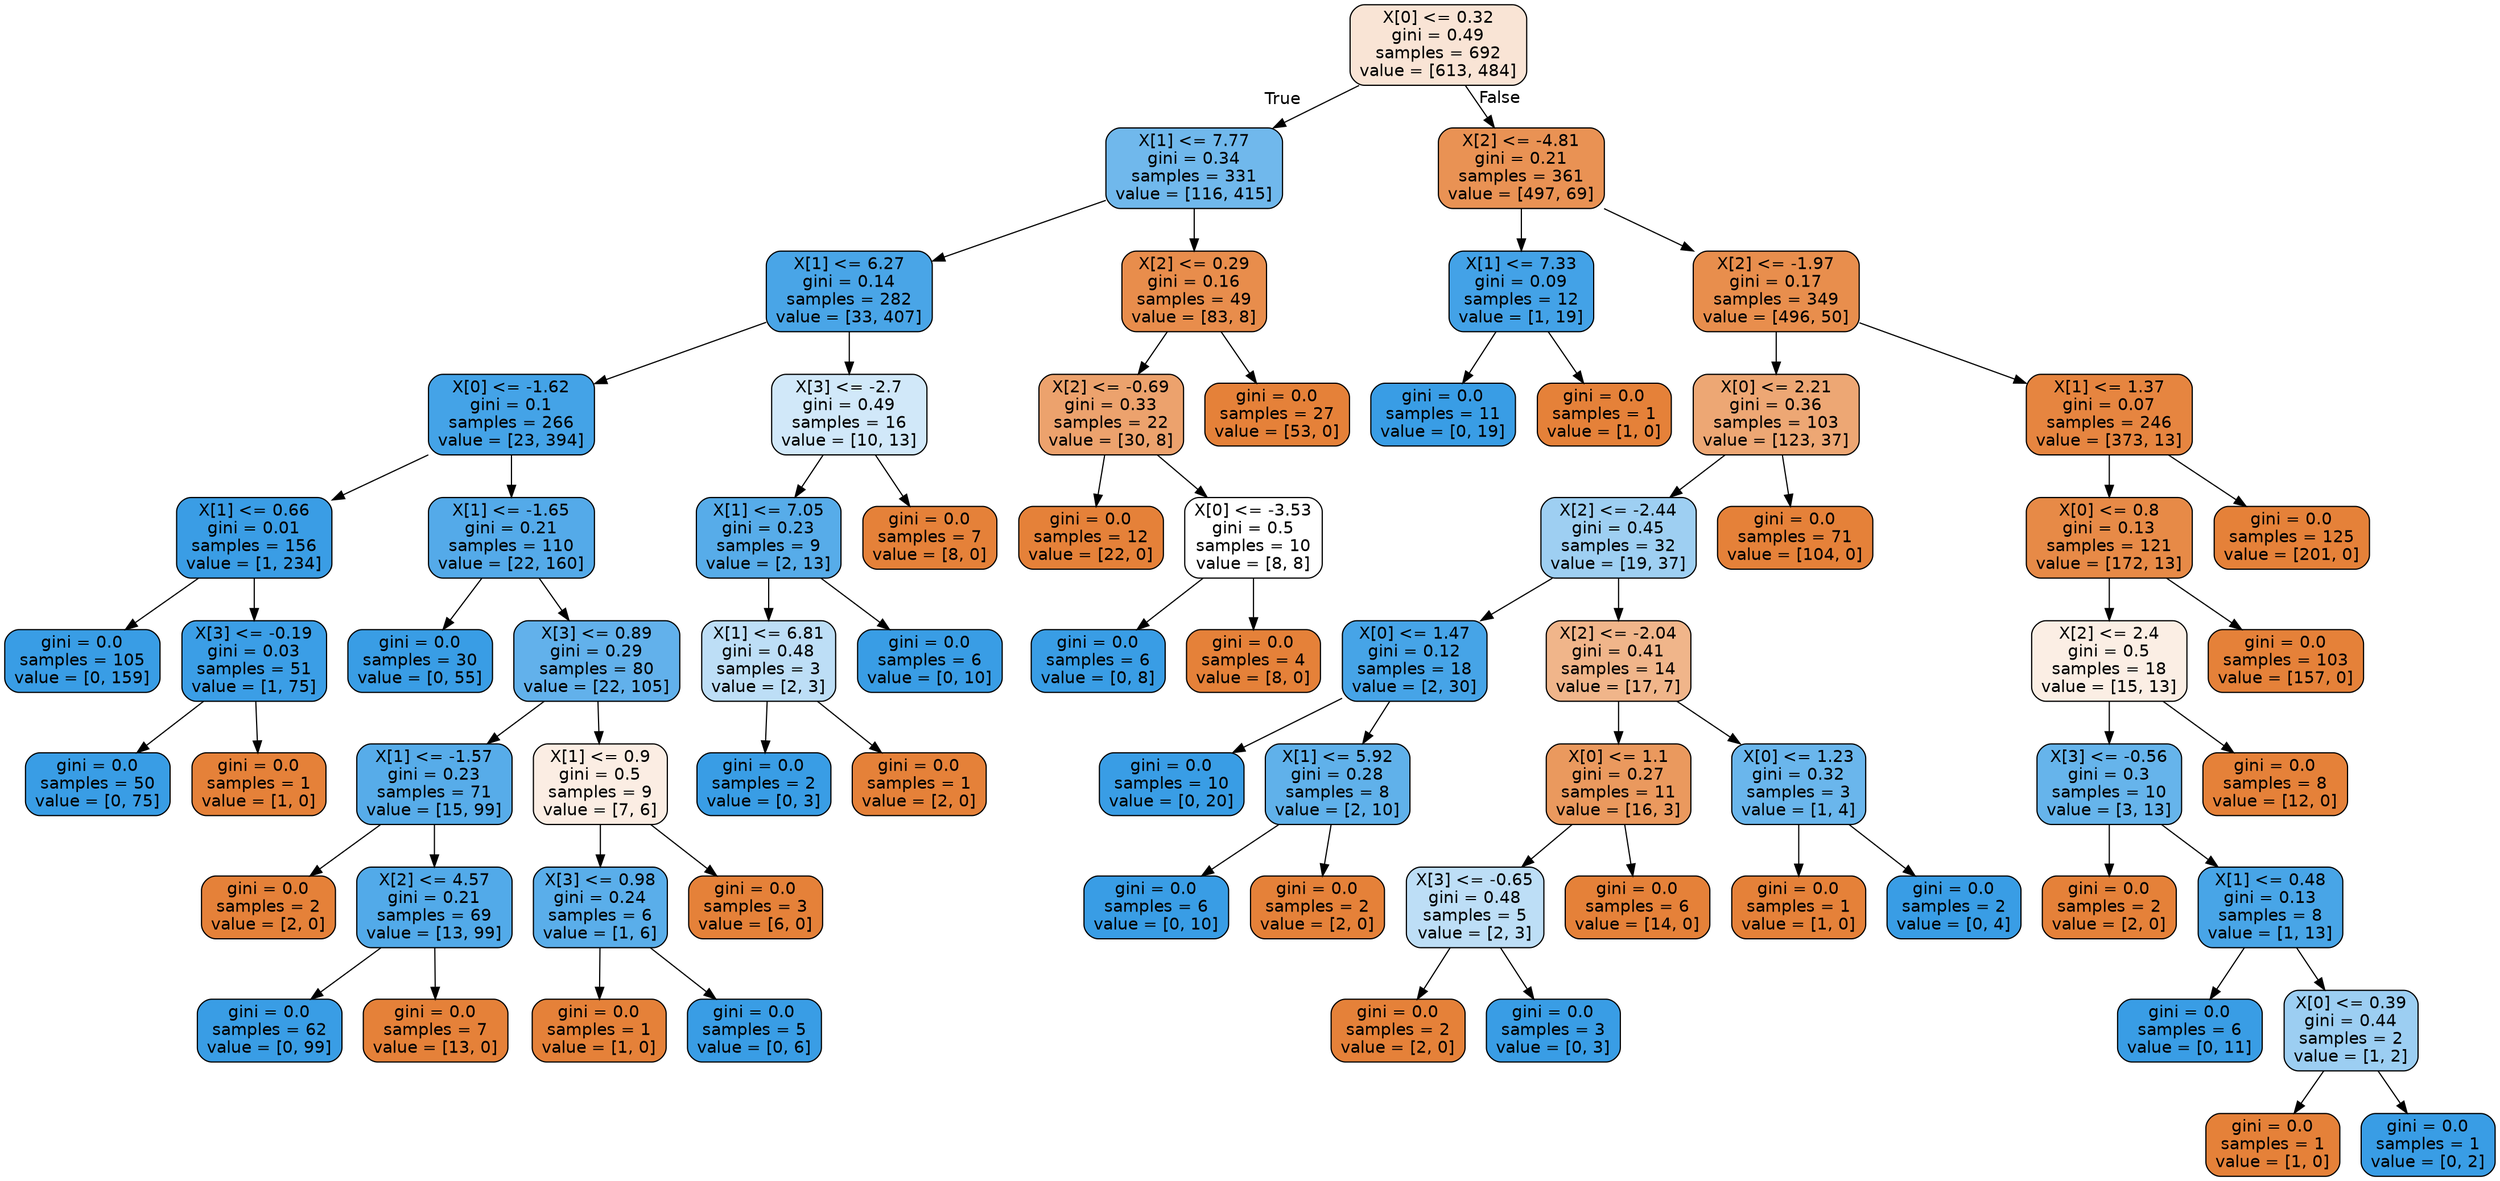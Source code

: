 digraph Tree {
node [shape=box, style="filled, rounded", color="black", fontname=helvetica] ;
edge [fontname=helvetica] ;
0 [label="X[0] <= 0.32\ngini = 0.49\nsamples = 692\nvalue = [613, 484]", fillcolor="#e5813936"] ;
1 [label="X[1] <= 7.77\ngini = 0.34\nsamples = 331\nvalue = [116, 415]", fillcolor="#399de5b8"] ;
0 -> 1 [labeldistance=2.5, labelangle=45, headlabel="True"] ;
2 [label="X[1] <= 6.27\ngini = 0.14\nsamples = 282\nvalue = [33, 407]", fillcolor="#399de5ea"] ;
1 -> 2 ;
3 [label="X[0] <= -1.62\ngini = 0.1\nsamples = 266\nvalue = [23, 394]", fillcolor="#399de5f0"] ;
2 -> 3 ;
4 [label="X[1] <= 0.66\ngini = 0.01\nsamples = 156\nvalue = [1, 234]", fillcolor="#399de5fe"] ;
3 -> 4 ;
5 [label="gini = 0.0\nsamples = 105\nvalue = [0, 159]", fillcolor="#399de5ff"] ;
4 -> 5 ;
6 [label="X[3] <= -0.19\ngini = 0.03\nsamples = 51\nvalue = [1, 75]", fillcolor="#399de5fc"] ;
4 -> 6 ;
7 [label="gini = 0.0\nsamples = 50\nvalue = [0, 75]", fillcolor="#399de5ff"] ;
6 -> 7 ;
8 [label="gini = 0.0\nsamples = 1\nvalue = [1, 0]", fillcolor="#e58139ff"] ;
6 -> 8 ;
9 [label="X[1] <= -1.65\ngini = 0.21\nsamples = 110\nvalue = [22, 160]", fillcolor="#399de5dc"] ;
3 -> 9 ;
10 [label="gini = 0.0\nsamples = 30\nvalue = [0, 55]", fillcolor="#399de5ff"] ;
9 -> 10 ;
11 [label="X[3] <= 0.89\ngini = 0.29\nsamples = 80\nvalue = [22, 105]", fillcolor="#399de5ca"] ;
9 -> 11 ;
12 [label="X[1] <= -1.57\ngini = 0.23\nsamples = 71\nvalue = [15, 99]", fillcolor="#399de5d8"] ;
11 -> 12 ;
13 [label="gini = 0.0\nsamples = 2\nvalue = [2, 0]", fillcolor="#e58139ff"] ;
12 -> 13 ;
14 [label="X[2] <= 4.57\ngini = 0.21\nsamples = 69\nvalue = [13, 99]", fillcolor="#399de5de"] ;
12 -> 14 ;
15 [label="gini = 0.0\nsamples = 62\nvalue = [0, 99]", fillcolor="#399de5ff"] ;
14 -> 15 ;
16 [label="gini = 0.0\nsamples = 7\nvalue = [13, 0]", fillcolor="#e58139ff"] ;
14 -> 16 ;
17 [label="X[1] <= 0.9\ngini = 0.5\nsamples = 9\nvalue = [7, 6]", fillcolor="#e5813924"] ;
11 -> 17 ;
18 [label="X[3] <= 0.98\ngini = 0.24\nsamples = 6\nvalue = [1, 6]", fillcolor="#399de5d4"] ;
17 -> 18 ;
19 [label="gini = 0.0\nsamples = 1\nvalue = [1, 0]", fillcolor="#e58139ff"] ;
18 -> 19 ;
20 [label="gini = 0.0\nsamples = 5\nvalue = [0, 6]", fillcolor="#399de5ff"] ;
18 -> 20 ;
21 [label="gini = 0.0\nsamples = 3\nvalue = [6, 0]", fillcolor="#e58139ff"] ;
17 -> 21 ;
22 [label="X[3] <= -2.7\ngini = 0.49\nsamples = 16\nvalue = [10, 13]", fillcolor="#399de53b"] ;
2 -> 22 ;
23 [label="X[1] <= 7.05\ngini = 0.23\nsamples = 9\nvalue = [2, 13]", fillcolor="#399de5d8"] ;
22 -> 23 ;
24 [label="X[1] <= 6.81\ngini = 0.48\nsamples = 3\nvalue = [2, 3]", fillcolor="#399de555"] ;
23 -> 24 ;
25 [label="gini = 0.0\nsamples = 2\nvalue = [0, 3]", fillcolor="#399de5ff"] ;
24 -> 25 ;
26 [label="gini = 0.0\nsamples = 1\nvalue = [2, 0]", fillcolor="#e58139ff"] ;
24 -> 26 ;
27 [label="gini = 0.0\nsamples = 6\nvalue = [0, 10]", fillcolor="#399de5ff"] ;
23 -> 27 ;
28 [label="gini = 0.0\nsamples = 7\nvalue = [8, 0]", fillcolor="#e58139ff"] ;
22 -> 28 ;
29 [label="X[2] <= 0.29\ngini = 0.16\nsamples = 49\nvalue = [83, 8]", fillcolor="#e58139e6"] ;
1 -> 29 ;
30 [label="X[2] <= -0.69\ngini = 0.33\nsamples = 22\nvalue = [30, 8]", fillcolor="#e58139bb"] ;
29 -> 30 ;
31 [label="gini = 0.0\nsamples = 12\nvalue = [22, 0]", fillcolor="#e58139ff"] ;
30 -> 31 ;
32 [label="X[0] <= -3.53\ngini = 0.5\nsamples = 10\nvalue = [8, 8]", fillcolor="#e5813900"] ;
30 -> 32 ;
33 [label="gini = 0.0\nsamples = 6\nvalue = [0, 8]", fillcolor="#399de5ff"] ;
32 -> 33 ;
34 [label="gini = 0.0\nsamples = 4\nvalue = [8, 0]", fillcolor="#e58139ff"] ;
32 -> 34 ;
35 [label="gini = 0.0\nsamples = 27\nvalue = [53, 0]", fillcolor="#e58139ff"] ;
29 -> 35 ;
36 [label="X[2] <= -4.81\ngini = 0.21\nsamples = 361\nvalue = [497, 69]", fillcolor="#e58139dc"] ;
0 -> 36 [labeldistance=2.5, labelangle=-45, headlabel="False"] ;
37 [label="X[1] <= 7.33\ngini = 0.09\nsamples = 12\nvalue = [1, 19]", fillcolor="#399de5f2"] ;
36 -> 37 ;
38 [label="gini = 0.0\nsamples = 11\nvalue = [0, 19]", fillcolor="#399de5ff"] ;
37 -> 38 ;
39 [label="gini = 0.0\nsamples = 1\nvalue = [1, 0]", fillcolor="#e58139ff"] ;
37 -> 39 ;
40 [label="X[2] <= -1.97\ngini = 0.17\nsamples = 349\nvalue = [496, 50]", fillcolor="#e58139e5"] ;
36 -> 40 ;
41 [label="X[0] <= 2.21\ngini = 0.36\nsamples = 103\nvalue = [123, 37]", fillcolor="#e58139b2"] ;
40 -> 41 ;
42 [label="X[2] <= -2.44\ngini = 0.45\nsamples = 32\nvalue = [19, 37]", fillcolor="#399de57c"] ;
41 -> 42 ;
43 [label="X[0] <= 1.47\ngini = 0.12\nsamples = 18\nvalue = [2, 30]", fillcolor="#399de5ee"] ;
42 -> 43 ;
44 [label="gini = 0.0\nsamples = 10\nvalue = [0, 20]", fillcolor="#399de5ff"] ;
43 -> 44 ;
45 [label="X[1] <= 5.92\ngini = 0.28\nsamples = 8\nvalue = [2, 10]", fillcolor="#399de5cc"] ;
43 -> 45 ;
46 [label="gini = 0.0\nsamples = 6\nvalue = [0, 10]", fillcolor="#399de5ff"] ;
45 -> 46 ;
47 [label="gini = 0.0\nsamples = 2\nvalue = [2, 0]", fillcolor="#e58139ff"] ;
45 -> 47 ;
48 [label="X[2] <= -2.04\ngini = 0.41\nsamples = 14\nvalue = [17, 7]", fillcolor="#e5813996"] ;
42 -> 48 ;
49 [label="X[0] <= 1.1\ngini = 0.27\nsamples = 11\nvalue = [16, 3]", fillcolor="#e58139cf"] ;
48 -> 49 ;
50 [label="X[3] <= -0.65\ngini = 0.48\nsamples = 5\nvalue = [2, 3]", fillcolor="#399de555"] ;
49 -> 50 ;
51 [label="gini = 0.0\nsamples = 2\nvalue = [2, 0]", fillcolor="#e58139ff"] ;
50 -> 51 ;
52 [label="gini = 0.0\nsamples = 3\nvalue = [0, 3]", fillcolor="#399de5ff"] ;
50 -> 52 ;
53 [label="gini = 0.0\nsamples = 6\nvalue = [14, 0]", fillcolor="#e58139ff"] ;
49 -> 53 ;
54 [label="X[0] <= 1.23\ngini = 0.32\nsamples = 3\nvalue = [1, 4]", fillcolor="#399de5bf"] ;
48 -> 54 ;
55 [label="gini = 0.0\nsamples = 1\nvalue = [1, 0]", fillcolor="#e58139ff"] ;
54 -> 55 ;
56 [label="gini = 0.0\nsamples = 2\nvalue = [0, 4]", fillcolor="#399de5ff"] ;
54 -> 56 ;
57 [label="gini = 0.0\nsamples = 71\nvalue = [104, 0]", fillcolor="#e58139ff"] ;
41 -> 57 ;
58 [label="X[1] <= 1.37\ngini = 0.07\nsamples = 246\nvalue = [373, 13]", fillcolor="#e58139f6"] ;
40 -> 58 ;
59 [label="X[0] <= 0.8\ngini = 0.13\nsamples = 121\nvalue = [172, 13]", fillcolor="#e58139ec"] ;
58 -> 59 ;
60 [label="X[2] <= 2.4\ngini = 0.5\nsamples = 18\nvalue = [15, 13]", fillcolor="#e5813922"] ;
59 -> 60 ;
61 [label="X[3] <= -0.56\ngini = 0.3\nsamples = 10\nvalue = [3, 13]", fillcolor="#399de5c4"] ;
60 -> 61 ;
62 [label="gini = 0.0\nsamples = 2\nvalue = [2, 0]", fillcolor="#e58139ff"] ;
61 -> 62 ;
63 [label="X[1] <= 0.48\ngini = 0.13\nsamples = 8\nvalue = [1, 13]", fillcolor="#399de5eb"] ;
61 -> 63 ;
64 [label="gini = 0.0\nsamples = 6\nvalue = [0, 11]", fillcolor="#399de5ff"] ;
63 -> 64 ;
65 [label="X[0] <= 0.39\ngini = 0.44\nsamples = 2\nvalue = [1, 2]", fillcolor="#399de57f"] ;
63 -> 65 ;
66 [label="gini = 0.0\nsamples = 1\nvalue = [1, 0]", fillcolor="#e58139ff"] ;
65 -> 66 ;
67 [label="gini = 0.0\nsamples = 1\nvalue = [0, 2]", fillcolor="#399de5ff"] ;
65 -> 67 ;
68 [label="gini = 0.0\nsamples = 8\nvalue = [12, 0]", fillcolor="#e58139ff"] ;
60 -> 68 ;
69 [label="gini = 0.0\nsamples = 103\nvalue = [157, 0]", fillcolor="#e58139ff"] ;
59 -> 69 ;
70 [label="gini = 0.0\nsamples = 125\nvalue = [201, 0]", fillcolor="#e58139ff"] ;
58 -> 70 ;
}